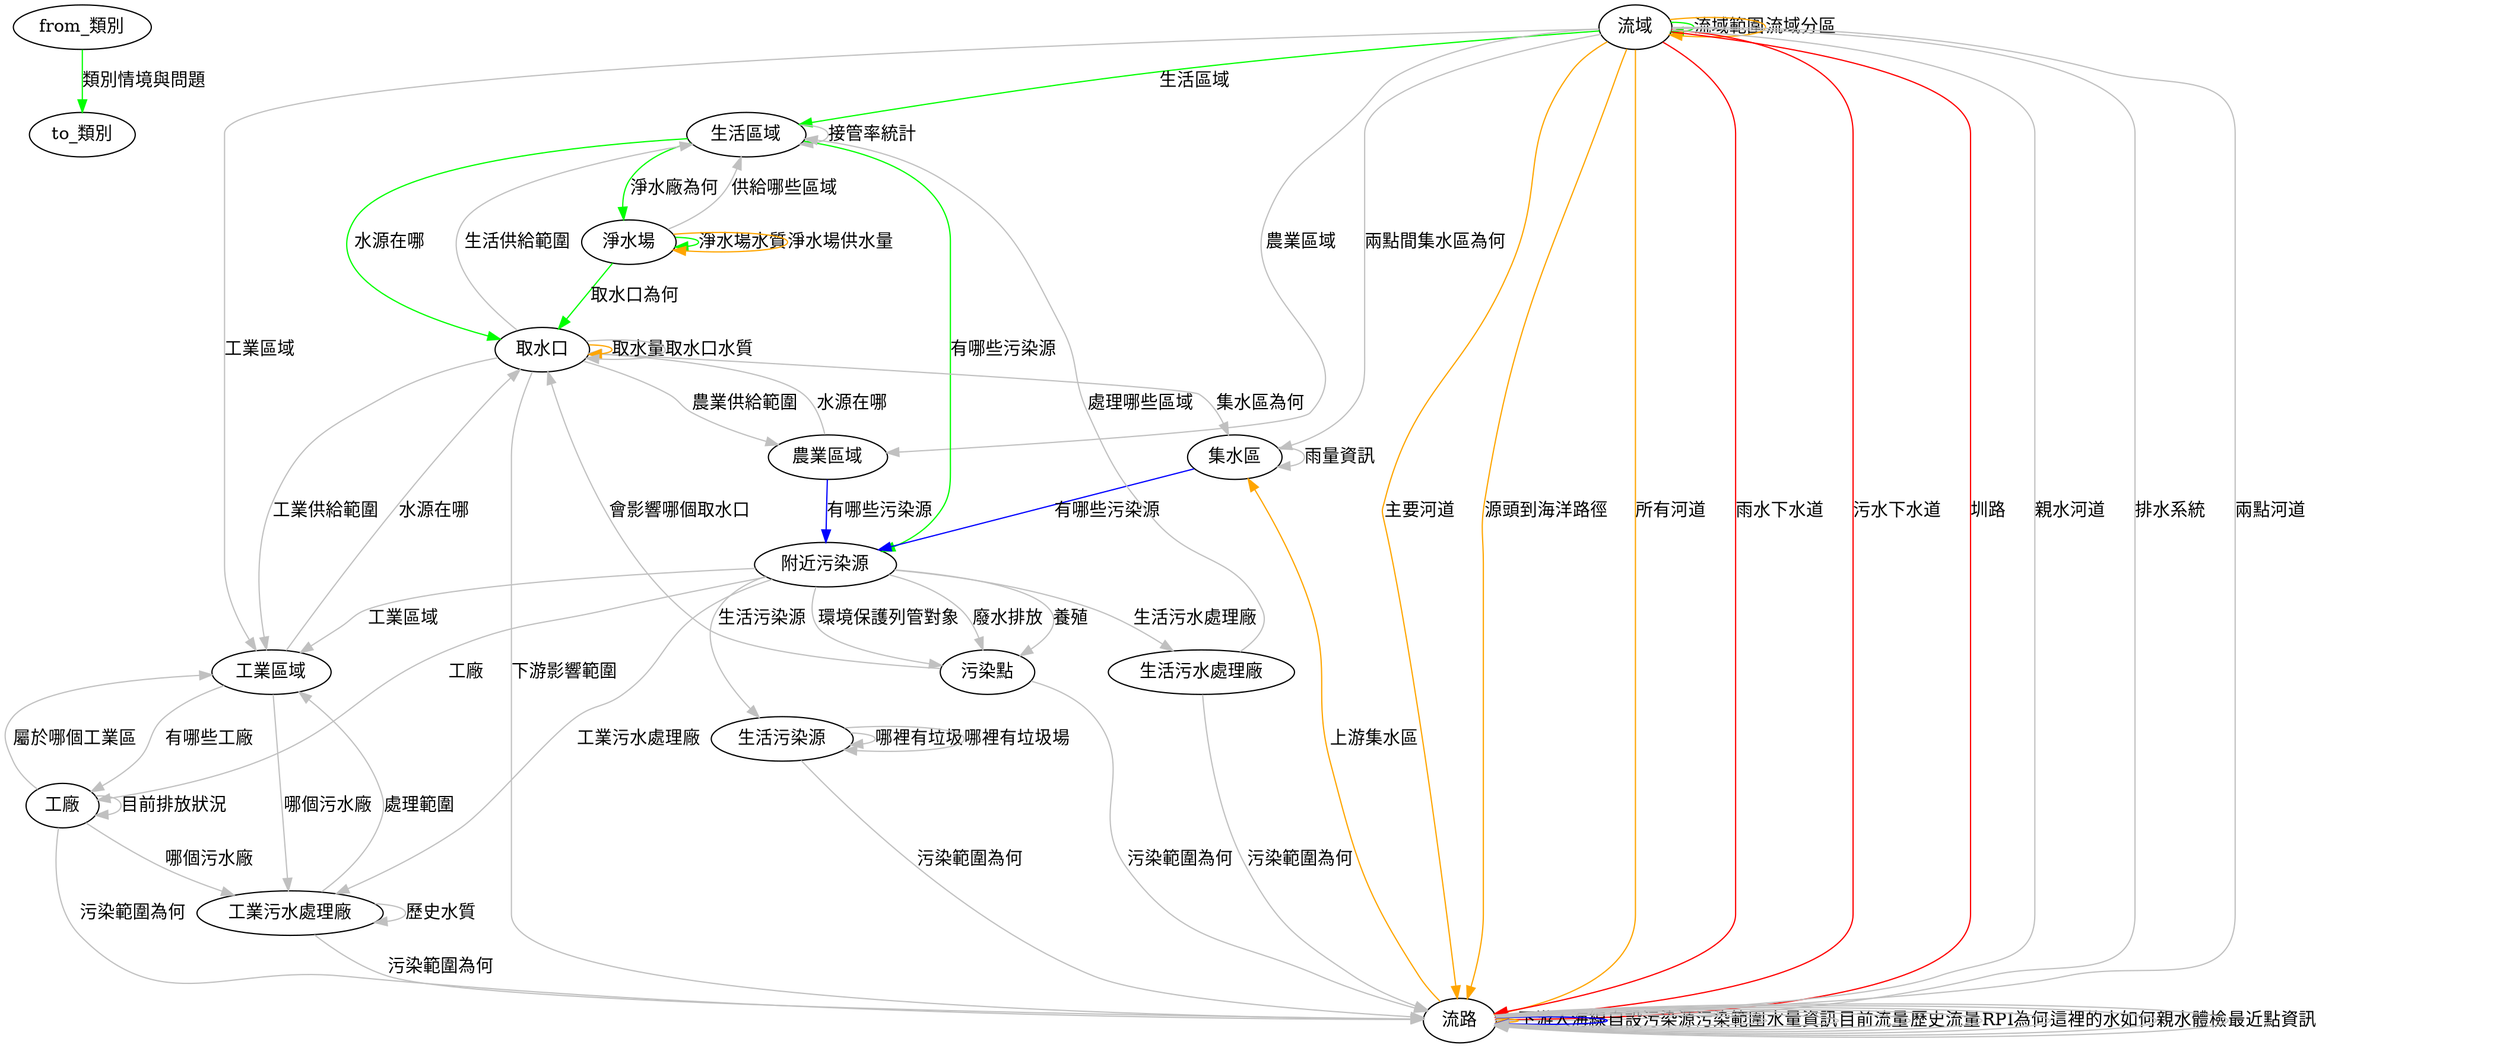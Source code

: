 digraph G {
	"from_類別"->"to_類別"[label="類別情境與問題",color="green",style=""]
	"流域"->"流域"[label="流域範圍",color="green",style=""]
	"流域"->"生活區域"[label="生活區域",color="green",style=""]
	"流域"->"流路"[label="主要河道",color="orange",style=""]
	"流域"->"流路"[label="源頭到海洋路徑",color="orange",style=""]
	"流域"->"流路"[label="所有河道",color="orange",style=""]
	"流域"->"流域"[label="流域分區",color="orange",style=""]
	"流域"->"流路"[label="雨水下水道",color="red",style=""]
	"流域"->"流路"[label="污水下水道",color="red",style=""]
	"流域"->"流路"[label="圳路",color="red",style=""]
	"流域"->"流路"[label="親水河道",color="gray",style=""]
	"流域"->"農業區域"[label="農業區域",color="gray",style=""]
	"流域"->"工業區域"[label="工業區域",color="gray",style=""]
	"流域"->"流路"[label="排水系統",color="gray",style=""]
	"流域"->"流路"[label="兩點河道",color="gray",style=""]
	"流域"->"集水區"[label="兩點間集水區為何",color="gray",style=""]
	"流路"->"集水區"[label="上游集水區",color="orange",style=""]
	"流路"->"流路"[label="下游入海線",color="orange",style=""]
	"流路"->"流路"[label="自設污染源污染範圍",color="blue",style=""]
	"流路"->"流路"[label="水量資訊",color="gray",style=""]
	"流路"->"流路"[label="目前流量",color="gray",style=""]
	"流路"->"流路"[label="歷史流量",color="gray",style=""]
	"流路"->"流路"[label="RPI為何",color="gray",style=""]
	"流路"->"流路"[label="這裡的水如何",color="gray",style=""]
	"流路"->"流路"[label="親水體檢",color="gray",style=""]
	"流路"->"流路"[label="最近點資訊",color="gray",style=""]
	"生活區域"->"取水口"[label="水源在哪",color="green",style=""]
	"生活區域"->"淨水場"[label="淨水廠為何",color="green",style=""]
	"生活區域"->"附近污染源"[label="有哪些污染源",color="green",style=""]
	"生活區域"->"生活區域"[label="接管率統計",color="gray",style=""]
	"農業區域"->"附近污染源"[label="有哪些污染源",color="blue",style=""]
	"農業區域"->"取水口"[label="水源在哪",color="gray",style=""]
	"取水口"->"取水口"[label="取水量",color="orange",style=""]
	"取水口"->"流路"[label="下游影響範圍",color="gray",style=""]
	"取水口"->"取水口"[label="取水口水質",color="gray",style=""]
	"取水口"->"集水區"[label="集水區為何",color="gray",style=""]
	"取水口"->"生活區域"[label="生活供給範圍",color="gray",style=""]
	"取水口"->"農業區域"[label="農業供給範圍",color="gray",style=""]
	"取水口"->"工業區域"[label="工業供給範圍",color="gray",style=""]
	"淨水場"->"取水口"[label="取水口為何",color="green",style=""]
	"淨水場"->"淨水場"[label="淨水場水質",color="green",style=""]
	"淨水場"->"淨水場"[label="淨水場供水量",color="orange",style=""]
	"淨水場"->"生活區域"[label="供給哪些區域",color="gray",style=""]
	"集水區"->"附近污染源"[label="有哪些污染源",color="blue",style=""]
	"集水區"->"集水區"[label="雨量資訊",color="gray",style=""]
	"附近污染源"->"工廠"[label="工廠",color="gray",style=""]
	"附近污染源"->"工業區域"[label="工業區域",color="gray",style=""]
	"附近污染源"->"生活污染源"[label="生活污染源",color="gray",style=""]
	"附近污染源"->"工業污水處理廠"[label="工業污水處理廠",color="gray",style=""]
	"附近污染源"->"生活污水處理廠"[label="生活污水處理廠",color="gray",style=""]
	"附近污染源"->"污染點"[label="環境保護列管對象",color="gray",style=""]
	"附近污染源"->"污染點"[label="廢水排放",color="gray",style=""]
	"附近污染源"->"污染點"[label="養殖",color="gray",style=""]
	"工廠"->"工廠"[label="目前排放狀況",color="gray",style=""]
	"工廠"->"流路"[label="污染範圍為何",color="gray",style=""]
	"工廠"->"工業污水處理廠"[label="哪個污水廠",color="gray",style=""]
	"工廠"->"工業區域"[label="屬於哪個工業區",color="gray",style=""]
	"工業區域"->"工業污水處理廠"[label="哪個污水廠",color="gray",style=""]
	"工業區域"->"工廠"[label="有哪些工廠",color="gray",style=""]
	"工業區域"->"取水口"[label="水源在哪",color="gray",style=""]
	"生活污染源"->"流路"[label="污染範圍為何",color="gray",style=""]
	"生活污染源"->"生活污染源"[label="哪裡有垃圾",color="gray",style=""]
	"生活污染源"->"生活污染源"[label="哪裡有垃圾場",color="gray",style=""]
	"工業污水處理廠"->"流路"[label="污染範圍為何",color="gray",style=""]
	"工業污水處理廠"->"工業區域"[label="處理範圍",color="gray",style=""]
	"工業污水處理廠"->"工業污水處理廠"[label="歷史水質",color="gray",style=""]
	"生活污水處理廠"->"流路"[label="污染範圍為何",color="gray",style=""]
	"生活污水處理廠"->"生活區域"[label="處理哪些區域",color="gray",style=""]
	"污染點"->"流路"[label="污染範圍為何",color="gray",style=""]
	"污染點"->"取水口"[label="會影響哪個取水口",color="gray",style=""]
}
